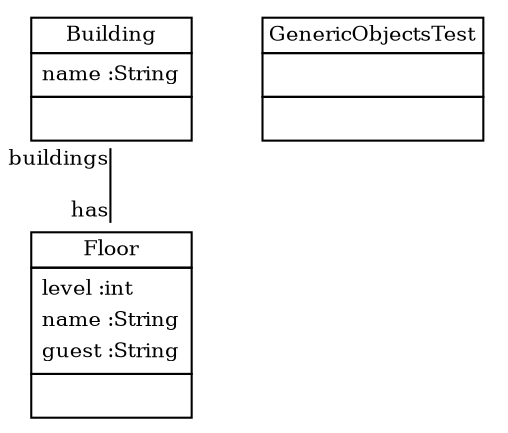 
 digraph ClassDiagram {
    node [shape = none, fontsize = 10]; 
    edge [fontsize = 10];
    
    
    _Building [label=<<table border='0' cellborder='1' cellspacing='0'> <tr> <td HREF="../test/de/kassel/roombook/Building.java">Building</td> </tr> <tr><td><table border='0' cellborder='0' cellspacing='0'> <tr><td align='left'>name :String</td></tr>  </table></td></tr> <tr><td><table border='0' cellborder='0' cellspacing='0'> <tr><td> </td></tr> </table></td></tr> </table>>];
    _Floor [label=<<table border='0' cellborder='1' cellspacing='0'> <tr> <td HREF="../test/de/kassel/roombook/Floor.java">Floor</td> </tr> <tr><td><table border='0' cellborder='0' cellspacing='0'> <tr><td align='left'>level :int</td></tr> <tr><td align='left'>name :String</td></tr> <tr><td align='left'>guest :String</td></tr>  </table></td></tr> <tr><td><table border='0' cellborder='0' cellspacing='0'> <tr><td> </td></tr> </table></td></tr> </table>>];
    _GenericObjectsTest [label=<<table border='0' cellborder='1' cellspacing='0'> <tr> <td HREF="../test/org/sdmlib/models/objects/GenericObjectsTest.java">GenericObjectsTest</td> </tr> <tr><td><table border='0' cellborder='0' cellspacing='0'> <tr><td> </td></tr> </table></td></tr> <tr><td><table border='0' cellborder='0' cellspacing='0'> <tr><td> </td></tr> </table></td></tr> </table>>];
    
    
    
    _Building -> _Floor [headlabel = "has" taillabel = "buildings" arrowhead = "none" ];
}
